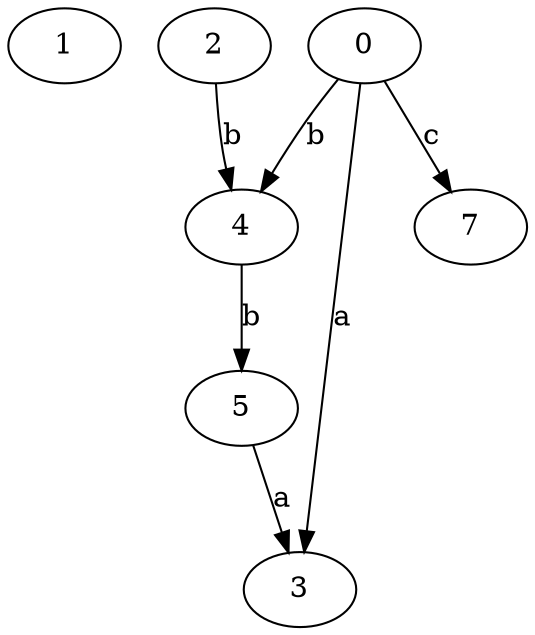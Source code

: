 strict digraph  {
1;
2;
3;
4;
5;
7;
0;
2 -> 4  [label=b];
4 -> 5  [label=b];
5 -> 3  [label=a];
0 -> 3  [label=a];
0 -> 4  [label=b];
0 -> 7  [label=c];
}

